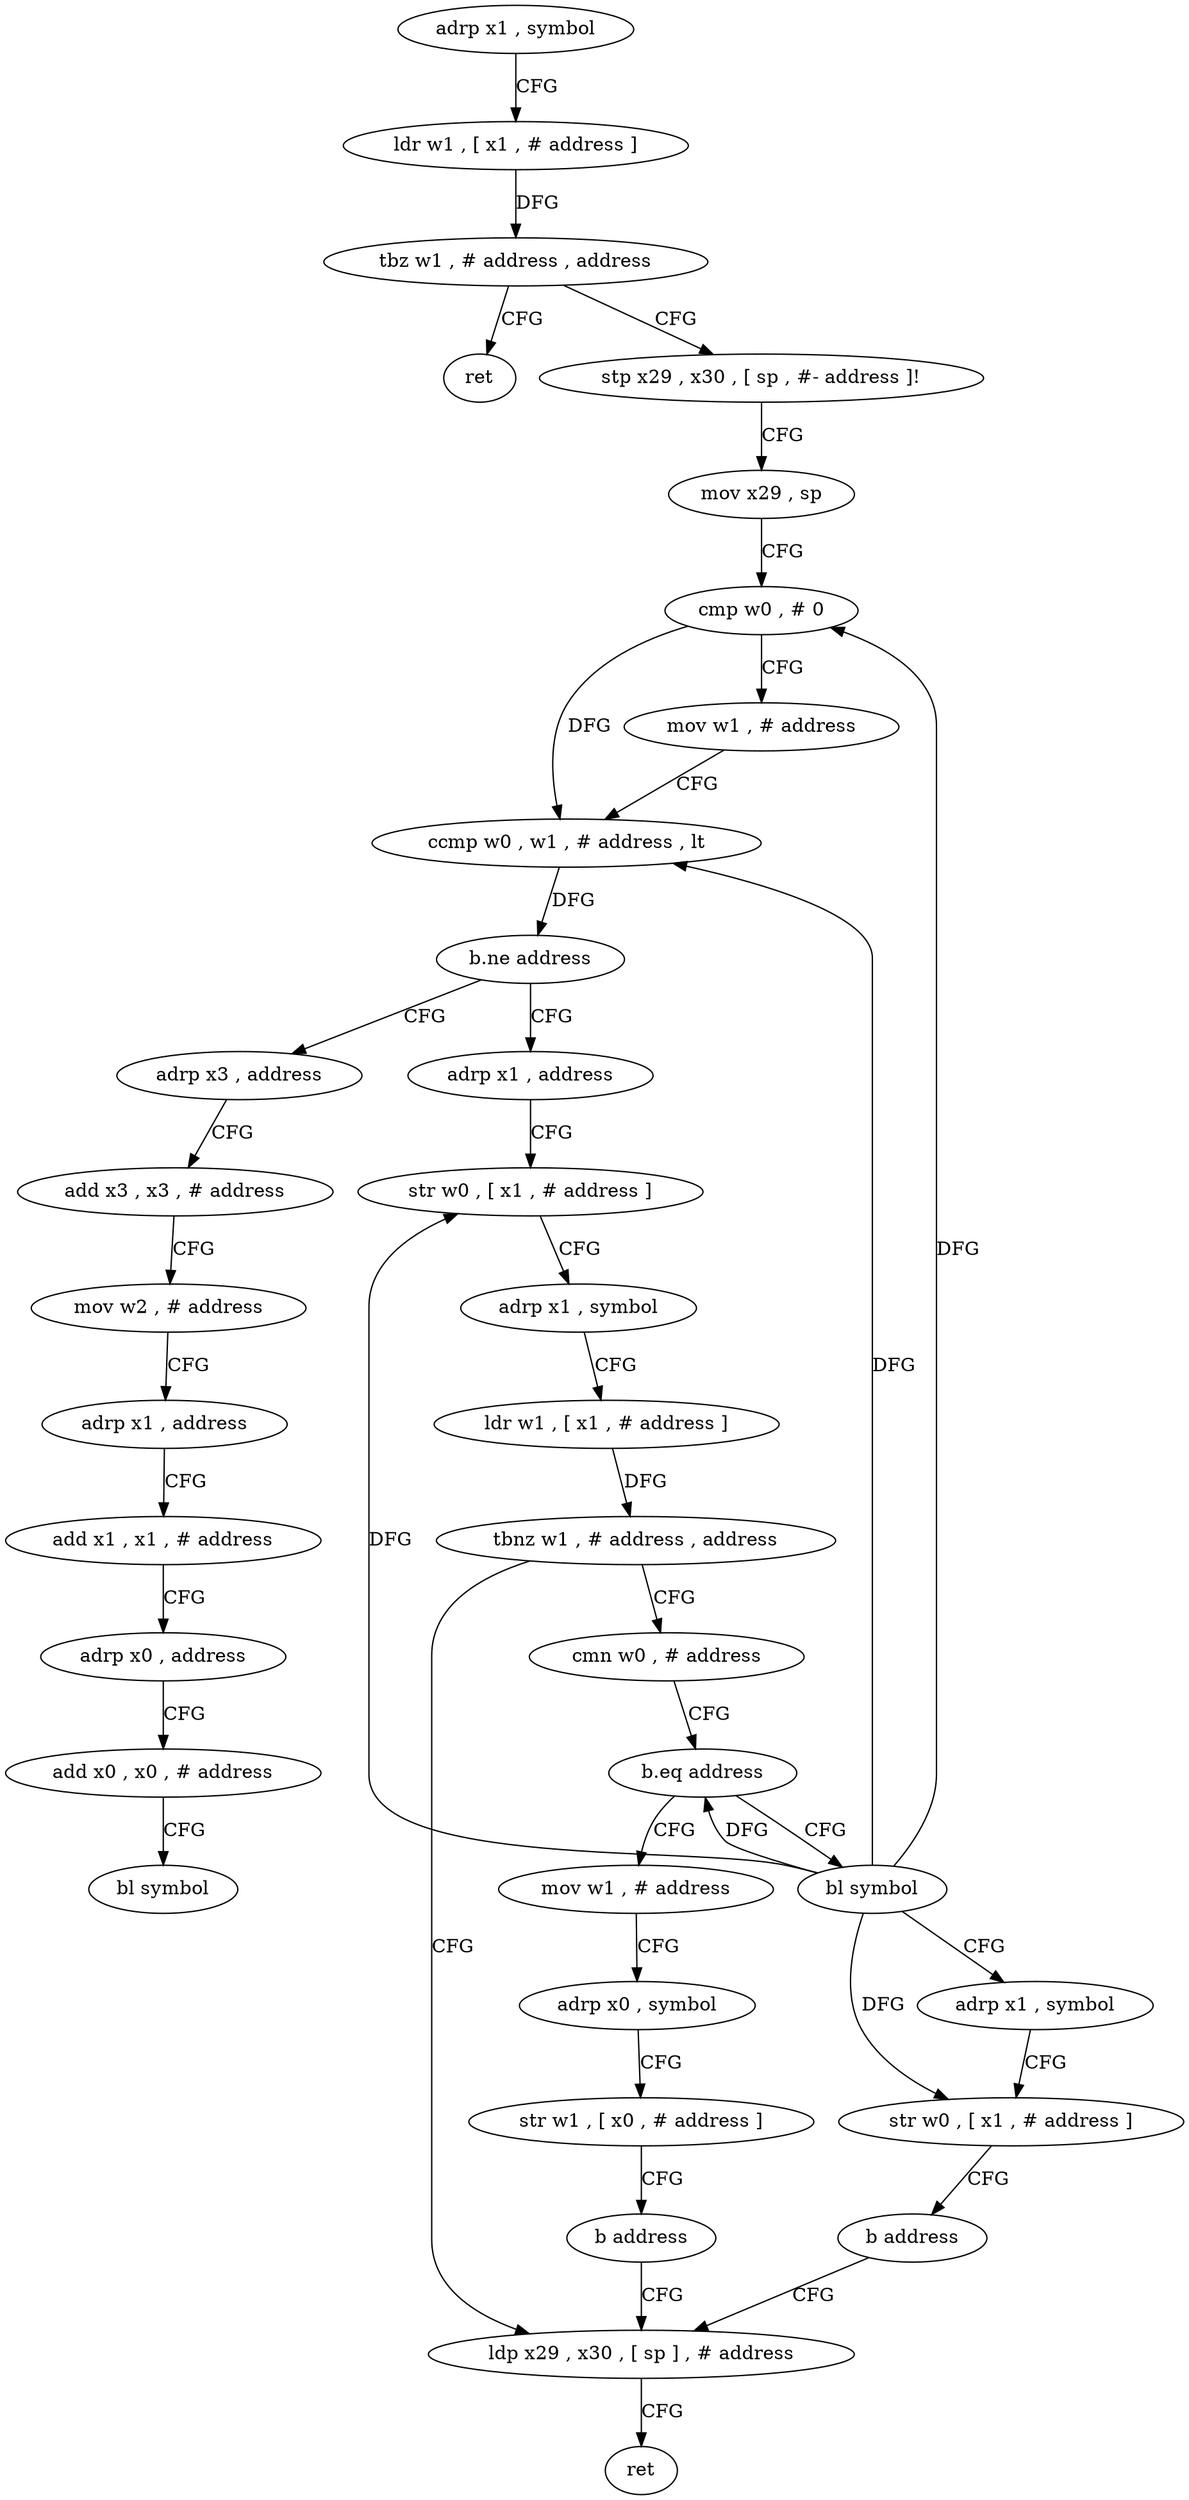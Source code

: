 digraph "func" {
"4208596" [label = "adrp x1 , symbol" ]
"4208600" [label = "ldr w1 , [ x1 , # address ]" ]
"4208604" [label = "tbz w1 , # address , address" ]
"4208732" [label = "ret" ]
"4208608" [label = "stp x29 , x30 , [ sp , #- address ]!" ]
"4208612" [label = "mov x29 , sp" ]
"4208616" [label = "cmp w0 , # 0" ]
"4208620" [label = "mov w1 , # address" ]
"4208624" [label = "ccmp w0 , w1 , # address , lt" ]
"4208628" [label = "b.ne address" ]
"4208660" [label = "adrp x3 , address" ]
"4208632" [label = "adrp x1 , address" ]
"4208664" [label = "add x3 , x3 , # address" ]
"4208668" [label = "mov w2 , # address" ]
"4208672" [label = "adrp x1 , address" ]
"4208676" [label = "add x1 , x1 , # address" ]
"4208680" [label = "adrp x0 , address" ]
"4208684" [label = "add x0 , x0 , # address" ]
"4208688" [label = "bl symbol" ]
"4208636" [label = "str w0 , [ x1 , # address ]" ]
"4208640" [label = "adrp x1 , symbol" ]
"4208644" [label = "ldr w1 , [ x1 , # address ]" ]
"4208648" [label = "tbnz w1 , # address , address" ]
"4208692" [label = "cmn w0 , # address" ]
"4208652" [label = "ldp x29 , x30 , [ sp ] , # address" ]
"4208696" [label = "b.eq address" ]
"4208716" [label = "mov w1 , # address" ]
"4208700" [label = "bl symbol" ]
"4208656" [label = "ret" ]
"4208720" [label = "adrp x0 , symbol" ]
"4208724" [label = "str w1 , [ x0 , # address ]" ]
"4208728" [label = "b address" ]
"4208704" [label = "adrp x1 , symbol" ]
"4208708" [label = "str w0 , [ x1 , # address ]" ]
"4208712" [label = "b address" ]
"4208596" -> "4208600" [ label = "CFG" ]
"4208600" -> "4208604" [ label = "DFG" ]
"4208604" -> "4208732" [ label = "CFG" ]
"4208604" -> "4208608" [ label = "CFG" ]
"4208608" -> "4208612" [ label = "CFG" ]
"4208612" -> "4208616" [ label = "CFG" ]
"4208616" -> "4208620" [ label = "CFG" ]
"4208616" -> "4208624" [ label = "DFG" ]
"4208620" -> "4208624" [ label = "CFG" ]
"4208624" -> "4208628" [ label = "DFG" ]
"4208628" -> "4208660" [ label = "CFG" ]
"4208628" -> "4208632" [ label = "CFG" ]
"4208660" -> "4208664" [ label = "CFG" ]
"4208632" -> "4208636" [ label = "CFG" ]
"4208664" -> "4208668" [ label = "CFG" ]
"4208668" -> "4208672" [ label = "CFG" ]
"4208672" -> "4208676" [ label = "CFG" ]
"4208676" -> "4208680" [ label = "CFG" ]
"4208680" -> "4208684" [ label = "CFG" ]
"4208684" -> "4208688" [ label = "CFG" ]
"4208636" -> "4208640" [ label = "CFG" ]
"4208640" -> "4208644" [ label = "CFG" ]
"4208644" -> "4208648" [ label = "DFG" ]
"4208648" -> "4208692" [ label = "CFG" ]
"4208648" -> "4208652" [ label = "CFG" ]
"4208692" -> "4208696" [ label = "CFG" ]
"4208652" -> "4208656" [ label = "CFG" ]
"4208696" -> "4208716" [ label = "CFG" ]
"4208696" -> "4208700" [ label = "CFG" ]
"4208716" -> "4208720" [ label = "CFG" ]
"4208700" -> "4208704" [ label = "CFG" ]
"4208700" -> "4208616" [ label = "DFG" ]
"4208700" -> "4208624" [ label = "DFG" ]
"4208700" -> "4208636" [ label = "DFG" ]
"4208700" -> "4208696" [ label = "DFG" ]
"4208700" -> "4208708" [ label = "DFG" ]
"4208720" -> "4208724" [ label = "CFG" ]
"4208724" -> "4208728" [ label = "CFG" ]
"4208728" -> "4208652" [ label = "CFG" ]
"4208704" -> "4208708" [ label = "CFG" ]
"4208708" -> "4208712" [ label = "CFG" ]
"4208712" -> "4208652" [ label = "CFG" ]
}
